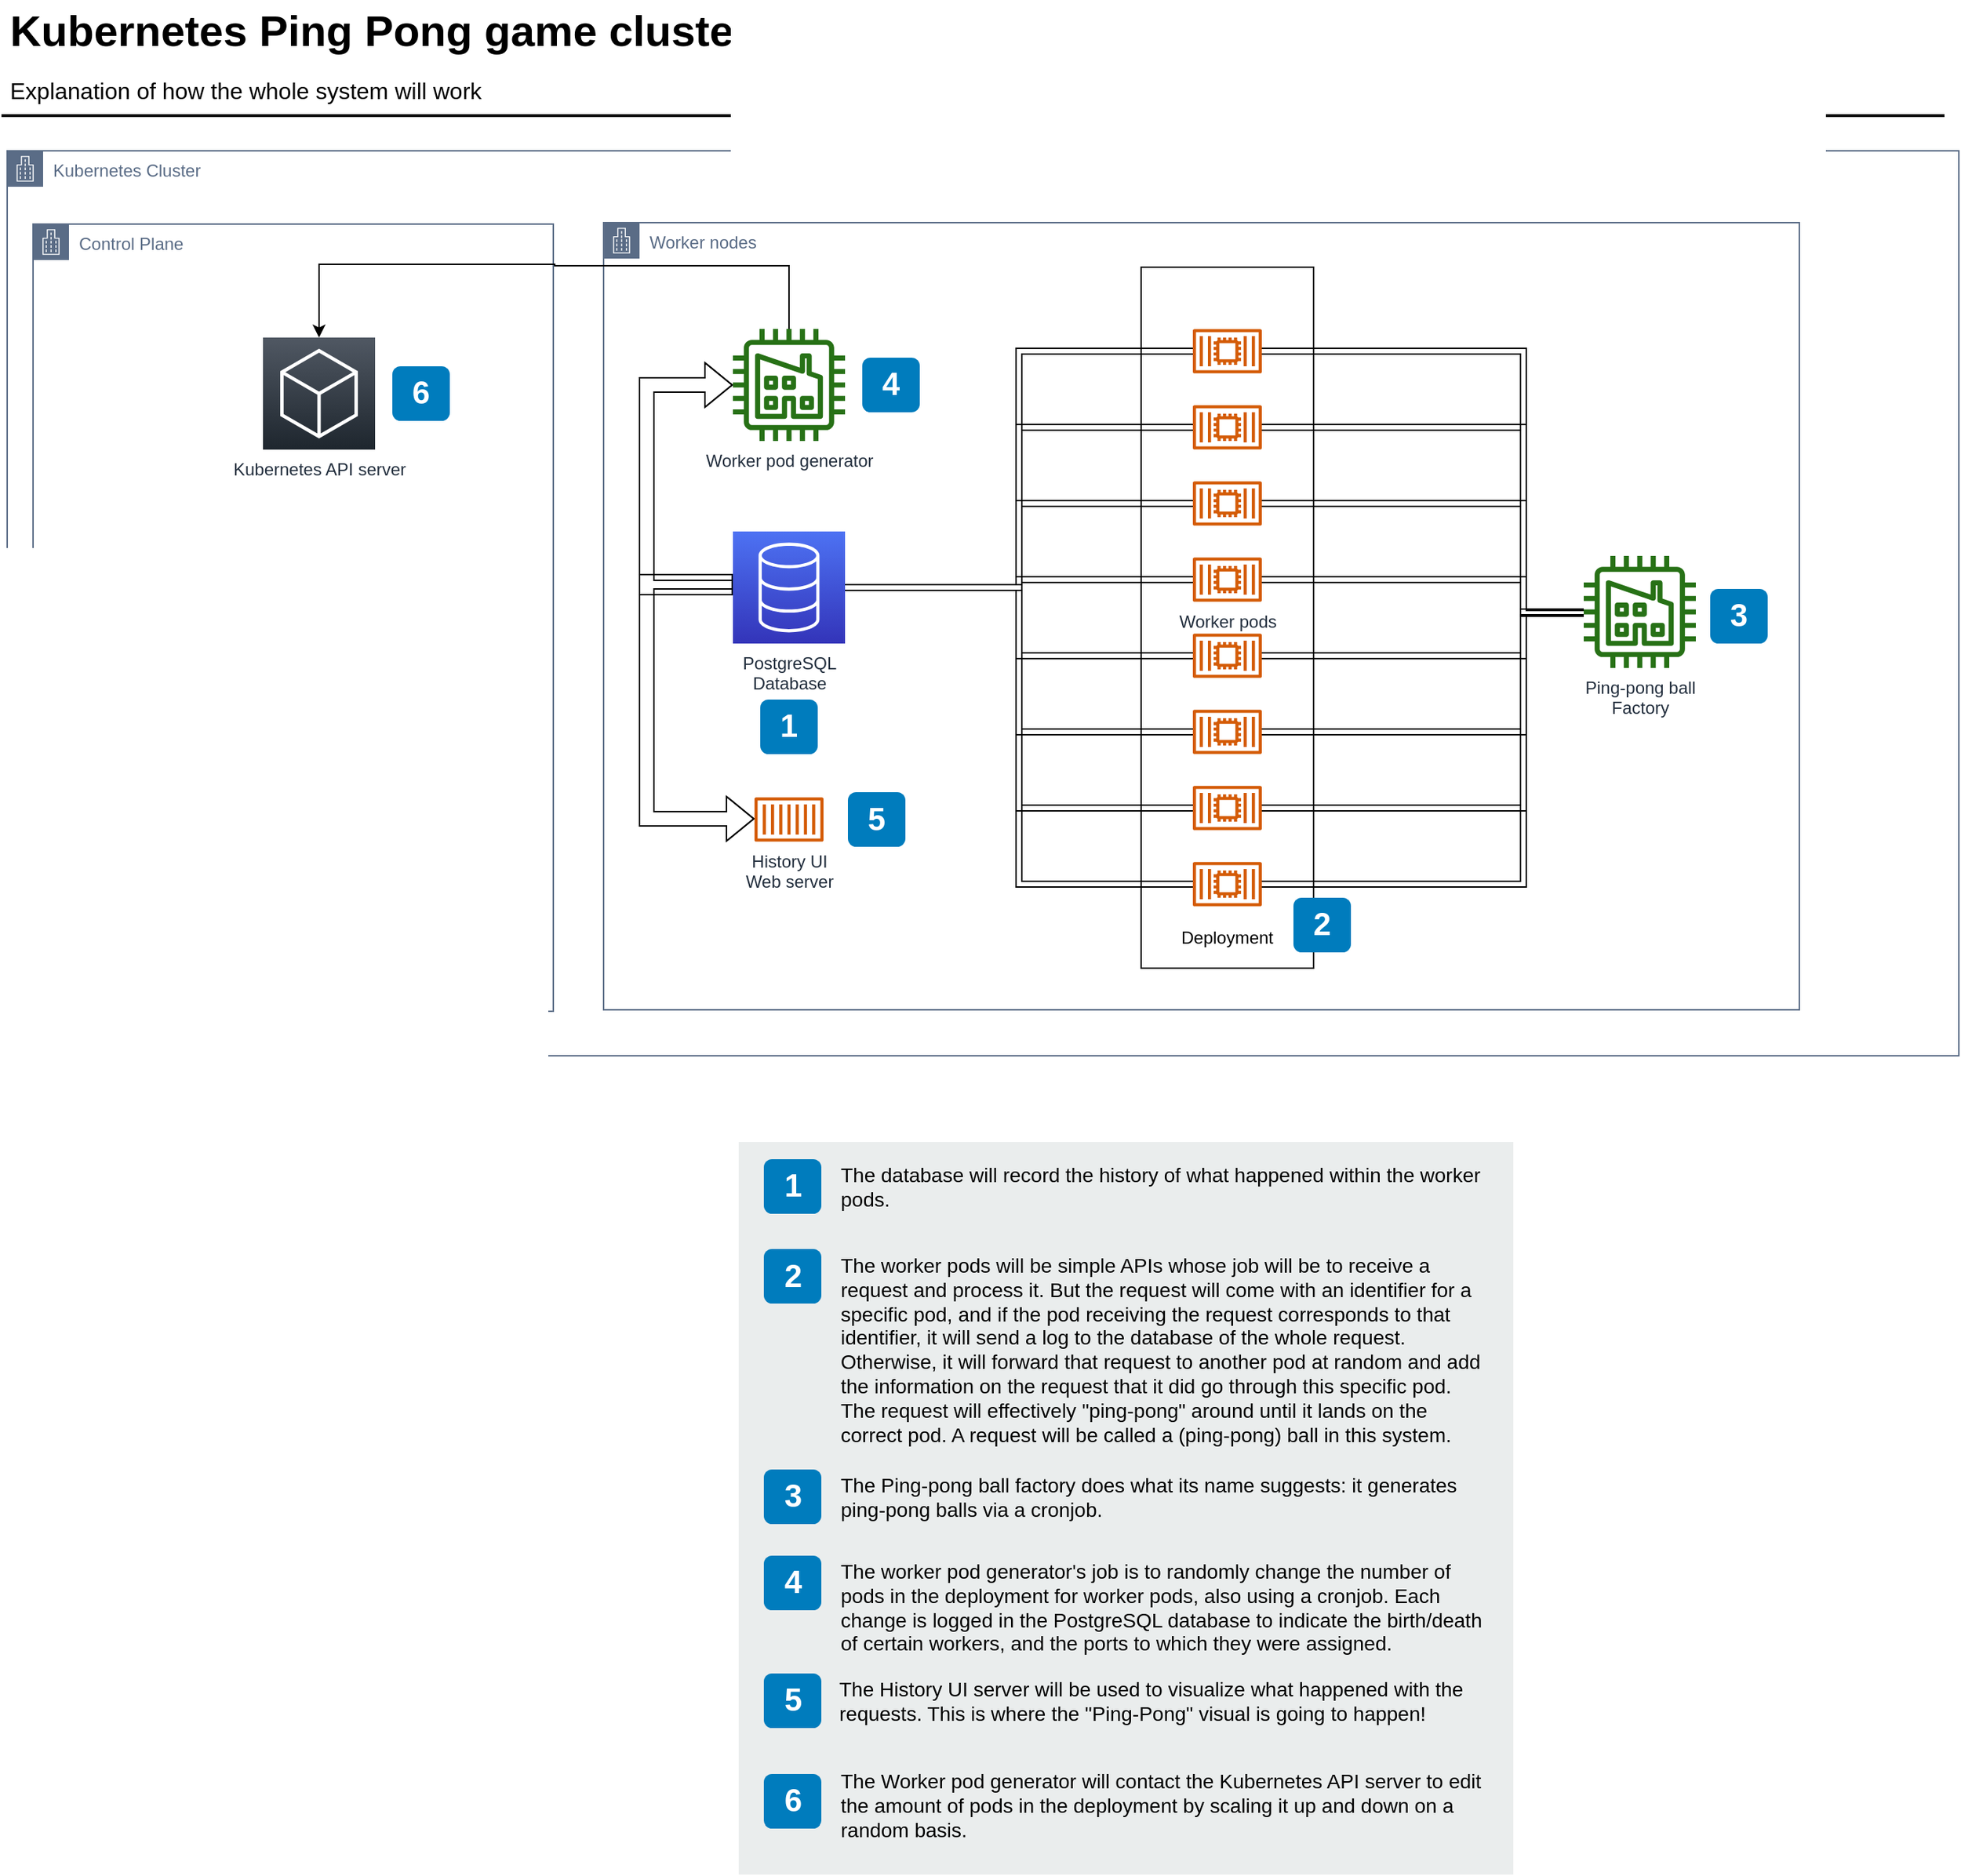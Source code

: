 <mxfile version="20.8.16" type="device"><diagram id="Ht1M8jgEwFfnCIfOTk4-" name="Page-1"><mxGraphModel dx="1687" dy="1133" grid="1" gridSize="10" guides="1" tooltips="1" connect="1" arrows="1" fold="1" page="1" pageScale="1" pageWidth="827" pageHeight="1169" math="0" shadow="0"><root><mxCell id="0"/><mxCell id="1" parent="0"/><mxCell id="UEzPUAAOIrF-is8g5C7q-1" value="Kubernetes Cluster" style="points=[[0,0],[0.25,0],[0.5,0],[0.75,0],[1,0],[1,0.25],[1,0.5],[1,0.75],[1,1],[0.75,1],[0.5,1],[0.25,1],[0,1],[0,0.75],[0,0.5],[0,0.25]];outlineConnect=0;gradientColor=none;html=1;whiteSpace=wrap;fontSize=12;fontStyle=0;shape=mxgraph.aws4.group;grIcon=mxgraph.aws4.group_corporate_data_center;strokeColor=#5A6C86;fillColor=none;verticalAlign=top;align=left;spacingLeft=30;fontColor=#5A6C86;dashed=0;container=1;pointerEvents=0;collapsible=0;recursiveResize=0;" parent="1" vertex="1"><mxGeometry x="12" y="170" width="1358" height="630" as="geometry"/></mxCell><mxCell id="mn6zKjzz7bqNP7OJDc19-5" value="Worker nodes" style="points=[[0,0],[0.25,0],[0.5,0],[0.75,0],[1,0],[1,0.25],[1,0.5],[1,0.75],[1,1],[0.75,1],[0.5,1],[0.25,1],[0,1],[0,0.75],[0,0.5],[0,0.25]];outlineConnect=0;gradientColor=none;html=1;whiteSpace=wrap;fontSize=12;fontStyle=0;shape=mxgraph.aws4.group;grIcon=mxgraph.aws4.group_corporate_data_center;strokeColor=#5A6C86;fillColor=none;verticalAlign=top;align=left;spacingLeft=30;fontColor=#5A6C86;dashed=0;container=1;pointerEvents=0;collapsible=0;recursiveResize=0;" parent="UEzPUAAOIrF-is8g5C7q-1" vertex="1"><mxGeometry x="415" y="50" width="832" height="548" as="geometry"/></mxCell><mxCell id="mn6zKjzz7bqNP7OJDc19-38" value="&lt;br&gt;&lt;div&gt;&lt;br&gt;&lt;/div&gt;&lt;div&gt;&lt;br&gt;&lt;/div&gt;&lt;div&gt;&lt;br&gt;&lt;/div&gt;&lt;div&gt;&lt;br&gt;&lt;/div&gt;&lt;div&gt;&lt;br&gt;&lt;/div&gt;&lt;div&gt;&lt;br&gt;&lt;/div&gt;&lt;div&gt;&lt;br&gt;&lt;/div&gt;&lt;div&gt;&lt;br&gt;&lt;/div&gt;&lt;div&gt;&lt;br&gt;&lt;/div&gt;&lt;div&gt;&lt;br&gt;&lt;/div&gt;&lt;div&gt;&lt;br&gt;&lt;/div&gt;&lt;div&gt;&lt;br&gt;&lt;/div&gt;&lt;div&gt;&lt;br&gt;&lt;/div&gt;&lt;div&gt;&lt;br&gt;&lt;/div&gt;&lt;div&gt;&lt;br&gt;&lt;/div&gt;&lt;div&gt;&lt;br&gt;&lt;/div&gt;&lt;div&gt;&lt;br&gt;&lt;/div&gt;&lt;div&gt;&lt;br&gt;&lt;/div&gt;&lt;div&gt;&lt;br&gt;&lt;/div&gt;&lt;div&gt;&lt;br&gt;&lt;/div&gt;&lt;div&gt;&lt;br&gt;&lt;/div&gt;&lt;div&gt;&lt;br&gt;&lt;/div&gt;&lt;div&gt;&lt;br&gt;&lt;/div&gt;&lt;div&gt;&lt;br&gt;&lt;/div&gt;&lt;div&gt;&lt;br&gt;&lt;/div&gt;&lt;div&gt;&lt;br&gt;&lt;/div&gt;&lt;div&gt;&lt;br&gt;&lt;/div&gt;&lt;div&gt;&lt;br&gt;&lt;/div&gt;&lt;div&gt;&lt;br&gt;&lt;/div&gt;&lt;div&gt;&lt;br&gt;&lt;/div&gt;&lt;div&gt;Deployment&lt;/div&gt;" style="rounded=0;whiteSpace=wrap;html=1;" parent="mn6zKjzz7bqNP7OJDc19-5" vertex="1"><mxGeometry x="374" y="31" width="120" height="488" as="geometry"/></mxCell><mxCell id="UZ3z-Kwe1fBuJHwjJQ8B-13" style="edgeStyle=orthogonalEdgeStyle;shape=flexArrow;rounded=0;orthogonalLoop=1;jettySize=auto;html=1;" edge="1" parent="mn6zKjzz7bqNP7OJDc19-5" source="mn6zKjzz7bqNP7OJDc19-6" target="UZ3z-Kwe1fBuJHwjJQ8B-1"><mxGeometry relative="1" as="geometry"><Array as="points"><mxPoint x="30" y="250"/><mxPoint x="30" y="415"/></Array></mxGeometry></mxCell><mxCell id="UZ3z-Kwe1fBuJHwjJQ8B-15" style="edgeStyle=orthogonalEdgeStyle;shape=flexArrow;rounded=0;orthogonalLoop=1;jettySize=auto;html=1;" edge="1" parent="mn6zKjzz7bqNP7OJDc19-5" source="mn6zKjzz7bqNP7OJDc19-6" target="mn6zKjzz7bqNP7OJDc19-36"><mxGeometry relative="1" as="geometry"><Array as="points"><mxPoint x="30" y="254"/><mxPoint x="30" y="113"/></Array></mxGeometry></mxCell><mxCell id="mn6zKjzz7bqNP7OJDc19-6" value="&lt;div&gt;PostgreSQL&lt;/div&gt;&lt;div&gt;Database&lt;br&gt;&lt;/div&gt;" style="sketch=0;points=[[0,0,0],[0.25,0,0],[0.5,0,0],[0.75,0,0],[1,0,0],[0,1,0],[0.25,1,0],[0.5,1,0],[0.75,1,0],[1,1,0],[0,0.25,0],[0,0.5,0],[0,0.75,0],[1,0.25,0],[1,0.5,0],[1,0.75,0]];outlineConnect=0;fontColor=#232F3E;gradientColor=#4D72F3;gradientDirection=north;fillColor=#3334B9;strokeColor=#ffffff;dashed=0;verticalLabelPosition=bottom;verticalAlign=top;align=center;html=1;fontSize=12;fontStyle=0;aspect=fixed;shape=mxgraph.aws4.resourceIcon;resIcon=mxgraph.aws4.database;" parent="mn6zKjzz7bqNP7OJDc19-5" vertex="1"><mxGeometry x="90" y="215" width="78" height="78" as="geometry"/></mxCell><mxCell id="mn6zKjzz7bqNP7OJDc19-7" value="1" style="rounded=1;whiteSpace=wrap;html=1;fillColor=#007CBD;strokeColor=none;fontColor=#FFFFFF;fontStyle=1;fontSize=22;" parent="mn6zKjzz7bqNP7OJDc19-5" vertex="1"><mxGeometry x="109" y="332" width="40" height="38" as="geometry"/></mxCell><mxCell id="mn6zKjzz7bqNP7OJDc19-8" value="&lt;div&gt;Ping-pong ball&lt;/div&gt;&lt;div&gt;Factory&lt;/div&gt;" style="outlineConnect=0;fontColor=#232F3E;gradientColor=none;fillColor=#277116;strokeColor=none;dashed=0;verticalLabelPosition=bottom;verticalAlign=top;align=center;html=1;fontSize=12;fontStyle=0;aspect=fixed;pointerEvents=1;shape=mxgraph.aws4.factory;" parent="mn6zKjzz7bqNP7OJDc19-5" vertex="1"><mxGeometry x="682.0" y="232.0" width="78" height="78" as="geometry"/></mxCell><mxCell id="mn6zKjzz7bqNP7OJDc19-9" value="3" style="rounded=1;whiteSpace=wrap;html=1;fillColor=#007CBD;strokeColor=none;fontColor=#FFFFFF;fontStyle=1;fontSize=22;" parent="mn6zKjzz7bqNP7OJDc19-5" vertex="1"><mxGeometry x="770" y="255" width="40" height="38" as="geometry"/></mxCell><mxCell id="mn6zKjzz7bqNP7OJDc19-21" style="edgeStyle=orthogonalEdgeStyle;rounded=0;orthogonalLoop=1;jettySize=auto;html=1;shape=link;" parent="mn6zKjzz7bqNP7OJDc19-5" source="mn6zKjzz7bqNP7OJDc19-10" target="mn6zKjzz7bqNP7OJDc19-8" edge="1"><mxGeometry relative="1" as="geometry"><Array as="points"><mxPoint x="640" y="143"/><mxPoint x="640" y="272"/></Array></mxGeometry></mxCell><mxCell id="UZ3z-Kwe1fBuJHwjJQ8B-3" style="edgeStyle=orthogonalEdgeStyle;rounded=0;orthogonalLoop=1;jettySize=auto;html=1;entryX=1;entryY=0.5;entryDx=0;entryDy=0;entryPerimeter=0;shape=link;" edge="1" parent="mn6zKjzz7bqNP7OJDc19-5" source="mn6zKjzz7bqNP7OJDc19-10" target="mn6zKjzz7bqNP7OJDc19-6"><mxGeometry relative="1" as="geometry"/></mxCell><mxCell id="mn6zKjzz7bqNP7OJDc19-10" value="" style="sketch=0;outlineConnect=0;fontColor=#232F3E;gradientColor=none;fillColor=#D45B07;strokeColor=none;dashed=0;verticalLabelPosition=bottom;verticalAlign=top;align=center;html=1;fontSize=12;fontStyle=0;aspect=fixed;pointerEvents=1;shape=mxgraph.aws4.container_2;" parent="mn6zKjzz7bqNP7OJDc19-5" vertex="1"><mxGeometry x="410" y="127" width="48" height="31" as="geometry"/></mxCell><mxCell id="mn6zKjzz7bqNP7OJDc19-11" value="2" style="rounded=1;whiteSpace=wrap;html=1;fillColor=#007CBD;strokeColor=none;fontColor=#FFFFFF;fontStyle=1;fontSize=22;" parent="mn6zKjzz7bqNP7OJDc19-5" vertex="1"><mxGeometry x="480" y="470" width="40" height="38" as="geometry"/></mxCell><mxCell id="mn6zKjzz7bqNP7OJDc19-20" style="edgeStyle=orthogonalEdgeStyle;rounded=0;orthogonalLoop=1;jettySize=auto;html=1;shape=link;" parent="mn6zKjzz7bqNP7OJDc19-5" source="mn6zKjzz7bqNP7OJDc19-12" target="mn6zKjzz7bqNP7OJDc19-8" edge="1"><mxGeometry relative="1" as="geometry"><Array as="points"><mxPoint x="640" y="90"/><mxPoint x="640" y="272"/></Array></mxGeometry></mxCell><mxCell id="UZ3z-Kwe1fBuJHwjJQ8B-2" style="edgeStyle=orthogonalEdgeStyle;rounded=0;orthogonalLoop=1;jettySize=auto;html=1;entryX=1;entryY=0.5;entryDx=0;entryDy=0;entryPerimeter=0;shape=link;" edge="1" parent="mn6zKjzz7bqNP7OJDc19-5" source="mn6zKjzz7bqNP7OJDc19-12" target="mn6zKjzz7bqNP7OJDc19-6"><mxGeometry relative="1" as="geometry"/></mxCell><mxCell id="mn6zKjzz7bqNP7OJDc19-12" value="" style="sketch=0;outlineConnect=0;fontColor=#232F3E;gradientColor=none;fillColor=#D45B07;strokeColor=none;dashed=0;verticalLabelPosition=bottom;verticalAlign=top;align=center;html=1;fontSize=12;fontStyle=0;aspect=fixed;pointerEvents=1;shape=mxgraph.aws4.container_2;" parent="mn6zKjzz7bqNP7OJDc19-5" vertex="1"><mxGeometry x="410" y="74" width="48" height="31" as="geometry"/></mxCell><mxCell id="mn6zKjzz7bqNP7OJDc19-23" style="edgeStyle=orthogonalEdgeStyle;rounded=0;orthogonalLoop=1;jettySize=auto;html=1;shape=link;" parent="mn6zKjzz7bqNP7OJDc19-5" source="mn6zKjzz7bqNP7OJDc19-13" target="mn6zKjzz7bqNP7OJDc19-8" edge="1"><mxGeometry relative="1" as="geometry"><Array as="points"><mxPoint x="640" y="249"/><mxPoint x="640" y="271"/></Array></mxGeometry></mxCell><mxCell id="UZ3z-Kwe1fBuJHwjJQ8B-5" style="edgeStyle=orthogonalEdgeStyle;rounded=0;orthogonalLoop=1;jettySize=auto;html=1;entryX=1;entryY=0.5;entryDx=0;entryDy=0;entryPerimeter=0;shape=link;" edge="1" parent="mn6zKjzz7bqNP7OJDc19-5" source="mn6zKjzz7bqNP7OJDc19-13" target="mn6zKjzz7bqNP7OJDc19-6"><mxGeometry relative="1" as="geometry"/></mxCell><mxCell id="mn6zKjzz7bqNP7OJDc19-13" value="Worker pods" style="sketch=0;outlineConnect=0;fontColor=#232F3E;gradientColor=none;fillColor=#D45B07;strokeColor=none;dashed=0;verticalLabelPosition=bottom;verticalAlign=top;align=center;html=1;fontSize=12;fontStyle=0;aspect=fixed;pointerEvents=1;shape=mxgraph.aws4.container_2;" parent="mn6zKjzz7bqNP7OJDc19-5" vertex="1"><mxGeometry x="410" y="233" width="48" height="31" as="geometry"/></mxCell><mxCell id="UZ3z-Kwe1fBuJHwjJQ8B-4" style="edgeStyle=orthogonalEdgeStyle;rounded=0;orthogonalLoop=1;jettySize=auto;html=1;entryX=1;entryY=0.5;entryDx=0;entryDy=0;entryPerimeter=0;shape=link;" edge="1" parent="mn6zKjzz7bqNP7OJDc19-5" source="mn6zKjzz7bqNP7OJDc19-14" target="mn6zKjzz7bqNP7OJDc19-6"><mxGeometry relative="1" as="geometry"/></mxCell><mxCell id="UZ3z-Kwe1fBuJHwjJQ8B-11" style="edgeStyle=orthogonalEdgeStyle;shape=link;rounded=0;orthogonalLoop=1;jettySize=auto;html=1;" edge="1" parent="mn6zKjzz7bqNP7OJDc19-5" source="mn6zKjzz7bqNP7OJDc19-14" target="mn6zKjzz7bqNP7OJDc19-8"><mxGeometry relative="1" as="geometry"><Array as="points"><mxPoint x="640" y="196"/><mxPoint x="640" y="271"/></Array></mxGeometry></mxCell><mxCell id="mn6zKjzz7bqNP7OJDc19-14" value="" style="sketch=0;outlineConnect=0;fontColor=#232F3E;gradientColor=none;fillColor=#D45B07;strokeColor=none;dashed=0;verticalLabelPosition=bottom;verticalAlign=top;align=center;html=1;fontSize=12;fontStyle=0;aspect=fixed;pointerEvents=1;shape=mxgraph.aws4.container_2;" parent="mn6zKjzz7bqNP7OJDc19-5" vertex="1"><mxGeometry x="410" y="180" width="48" height="31" as="geometry"/></mxCell><mxCell id="mn6zKjzz7bqNP7OJDc19-25" style="edgeStyle=orthogonalEdgeStyle;rounded=0;orthogonalLoop=1;jettySize=auto;html=1;shape=link;" parent="mn6zKjzz7bqNP7OJDc19-5" source="mn6zKjzz7bqNP7OJDc19-15" target="mn6zKjzz7bqNP7OJDc19-8" edge="1"><mxGeometry relative="1" as="geometry"><Array as="points"><mxPoint x="640" y="355"/><mxPoint x="640" y="271"/></Array></mxGeometry></mxCell><mxCell id="UZ3z-Kwe1fBuJHwjJQ8B-8" style="edgeStyle=orthogonalEdgeStyle;rounded=0;orthogonalLoop=1;jettySize=auto;html=1;entryX=1;entryY=0.5;entryDx=0;entryDy=0;entryPerimeter=0;shape=link;" edge="1" parent="mn6zKjzz7bqNP7OJDc19-5" source="mn6zKjzz7bqNP7OJDc19-15" target="mn6zKjzz7bqNP7OJDc19-6"><mxGeometry relative="1" as="geometry"/></mxCell><mxCell id="mn6zKjzz7bqNP7OJDc19-15" value="" style="sketch=0;outlineConnect=0;fontColor=#232F3E;gradientColor=none;fillColor=#D45B07;strokeColor=none;dashed=0;verticalLabelPosition=bottom;verticalAlign=top;align=center;html=1;fontSize=12;fontStyle=0;aspect=fixed;pointerEvents=1;shape=mxgraph.aws4.container_2;" parent="mn6zKjzz7bqNP7OJDc19-5" vertex="1"><mxGeometry x="410" y="339" width="48" height="31" as="geometry"/></mxCell><mxCell id="mn6zKjzz7bqNP7OJDc19-26" style="edgeStyle=orthogonalEdgeStyle;rounded=0;orthogonalLoop=1;jettySize=auto;html=1;shape=link;" parent="mn6zKjzz7bqNP7OJDc19-5" source="mn6zKjzz7bqNP7OJDc19-16" target="mn6zKjzz7bqNP7OJDc19-8" edge="1"><mxGeometry relative="1" as="geometry"><Array as="points"><mxPoint x="640" y="302"/><mxPoint x="640" y="271"/></Array></mxGeometry></mxCell><mxCell id="UZ3z-Kwe1fBuJHwjJQ8B-7" style="edgeStyle=orthogonalEdgeStyle;rounded=0;orthogonalLoop=1;jettySize=auto;html=1;shape=link;" edge="1" parent="mn6zKjzz7bqNP7OJDc19-5" source="mn6zKjzz7bqNP7OJDc19-16" target="mn6zKjzz7bqNP7OJDc19-6"><mxGeometry relative="1" as="geometry"/></mxCell><mxCell id="mn6zKjzz7bqNP7OJDc19-16" value="" style="sketch=0;outlineConnect=0;fontColor=#232F3E;gradientColor=none;fillColor=#D45B07;strokeColor=none;dashed=0;verticalLabelPosition=bottom;verticalAlign=top;align=center;html=1;fontSize=12;fontStyle=0;aspect=fixed;pointerEvents=1;shape=mxgraph.aws4.container_2;" parent="mn6zKjzz7bqNP7OJDc19-5" vertex="1"><mxGeometry x="410" y="286" width="48" height="31" as="geometry"/></mxCell><mxCell id="mn6zKjzz7bqNP7OJDc19-27" style="edgeStyle=orthogonalEdgeStyle;rounded=0;orthogonalLoop=1;jettySize=auto;html=1;shape=link;" parent="mn6zKjzz7bqNP7OJDc19-5" source="mn6zKjzz7bqNP7OJDc19-17" target="mn6zKjzz7bqNP7OJDc19-8" edge="1"><mxGeometry relative="1" as="geometry"><Array as="points"><mxPoint x="640" y="461"/><mxPoint x="640" y="271"/></Array></mxGeometry></mxCell><mxCell id="UZ3z-Kwe1fBuJHwjJQ8B-10" style="edgeStyle=orthogonalEdgeStyle;rounded=0;orthogonalLoop=1;jettySize=auto;html=1;entryX=1;entryY=0.5;entryDx=0;entryDy=0;entryPerimeter=0;shape=link;" edge="1" parent="mn6zKjzz7bqNP7OJDc19-5" source="mn6zKjzz7bqNP7OJDc19-17" target="mn6zKjzz7bqNP7OJDc19-6"><mxGeometry relative="1" as="geometry"/></mxCell><mxCell id="mn6zKjzz7bqNP7OJDc19-17" value="" style="sketch=0;outlineConnect=0;fontColor=#232F3E;gradientColor=none;fillColor=#D45B07;strokeColor=none;dashed=0;verticalLabelPosition=bottom;verticalAlign=top;align=center;html=1;fontSize=12;fontStyle=0;aspect=fixed;pointerEvents=1;shape=mxgraph.aws4.container_2;" parent="mn6zKjzz7bqNP7OJDc19-5" vertex="1"><mxGeometry x="410" y="445" width="48" height="31" as="geometry"/></mxCell><mxCell id="mn6zKjzz7bqNP7OJDc19-24" style="edgeStyle=orthogonalEdgeStyle;rounded=0;orthogonalLoop=1;jettySize=auto;html=1;shape=link;" parent="mn6zKjzz7bqNP7OJDc19-5" source="mn6zKjzz7bqNP7OJDc19-18" target="mn6zKjzz7bqNP7OJDc19-8" edge="1"><mxGeometry relative="1" as="geometry"><Array as="points"><mxPoint x="640" y="408"/><mxPoint x="640" y="271"/></Array></mxGeometry></mxCell><mxCell id="UZ3z-Kwe1fBuJHwjJQ8B-9" style="edgeStyle=orthogonalEdgeStyle;rounded=0;orthogonalLoop=1;jettySize=auto;html=1;entryX=1;entryY=0.5;entryDx=0;entryDy=0;entryPerimeter=0;shape=link;" edge="1" parent="mn6zKjzz7bqNP7OJDc19-5" source="mn6zKjzz7bqNP7OJDc19-18" target="mn6zKjzz7bqNP7OJDc19-6"><mxGeometry relative="1" as="geometry"/></mxCell><mxCell id="mn6zKjzz7bqNP7OJDc19-18" value="" style="sketch=0;outlineConnect=0;fontColor=#232F3E;gradientColor=none;fillColor=#D45B07;strokeColor=none;dashed=0;verticalLabelPosition=bottom;verticalAlign=top;align=center;html=1;fontSize=12;fontStyle=0;aspect=fixed;pointerEvents=1;shape=mxgraph.aws4.container_2;" parent="mn6zKjzz7bqNP7OJDc19-5" vertex="1"><mxGeometry x="410" y="392" width="48" height="31" as="geometry"/></mxCell><mxCell id="mn6zKjzz7bqNP7OJDc19-36" value="Worker pod generator" style="outlineConnect=0;fontColor=#232F3E;gradientColor=none;fillColor=#277116;strokeColor=none;dashed=0;verticalLabelPosition=bottom;verticalAlign=top;align=center;html=1;fontSize=12;fontStyle=0;aspect=fixed;pointerEvents=1;shape=mxgraph.aws4.factory;" parent="mn6zKjzz7bqNP7OJDc19-5" vertex="1"><mxGeometry x="90.0" y="74" width="78" height="78" as="geometry"/></mxCell><mxCell id="mn6zKjzz7bqNP7OJDc19-37" value="4" style="rounded=1;whiteSpace=wrap;html=1;fillColor=#007CBD;strokeColor=none;fontColor=#FFFFFF;fontStyle=1;fontSize=22;" parent="mn6zKjzz7bqNP7OJDc19-5" vertex="1"><mxGeometry x="180" y="94" width="40" height="38" as="geometry"/></mxCell><mxCell id="UZ3z-Kwe1fBuJHwjJQ8B-1" value="History UI&lt;br&gt;Web server" style="sketch=0;outlineConnect=0;fontColor=#232F3E;gradientColor=none;fillColor=#D45B07;strokeColor=none;dashed=0;verticalLabelPosition=bottom;verticalAlign=top;align=center;html=1;fontSize=12;fontStyle=0;aspect=fixed;pointerEvents=1;shape=mxgraph.aws4.container_1;" vertex="1" parent="mn6zKjzz7bqNP7OJDc19-5"><mxGeometry x="105" y="400" width="48" height="31" as="geometry"/></mxCell><mxCell id="UZ3z-Kwe1fBuJHwjJQ8B-16" value="5" style="rounded=1;whiteSpace=wrap;html=1;fillColor=#007CBD;strokeColor=none;fontColor=#FFFFFF;fontStyle=1;fontSize=22;" vertex="1" parent="mn6zKjzz7bqNP7OJDc19-5"><mxGeometry x="170" y="396.5" width="40" height="38" as="geometry"/></mxCell><mxCell id="UZ3z-Kwe1fBuJHwjJQ8B-54" value="Control Plane" style="points=[[0,0],[0.25,0],[0.5,0],[0.75,0],[1,0],[1,0.25],[1,0.5],[1,0.75],[1,1],[0.75,1],[0.5,1],[0.25,1],[0,1],[0,0.75],[0,0.5],[0,0.25]];outlineConnect=0;gradientColor=none;html=1;whiteSpace=wrap;fontSize=12;fontStyle=0;shape=mxgraph.aws4.group;grIcon=mxgraph.aws4.group_corporate_data_center;strokeColor=#5A6C86;fillColor=none;verticalAlign=top;align=left;spacingLeft=30;fontColor=#5A6C86;dashed=0;container=1;pointerEvents=0;collapsible=0;recursiveResize=0;" vertex="1" parent="UEzPUAAOIrF-is8g5C7q-1"><mxGeometry x="18" y="51" width="362" height="548" as="geometry"/></mxCell><mxCell id="UZ3z-Kwe1fBuJHwjJQ8B-91" value="Kubernetes API server" style="sketch=0;points=[[0,0,0],[0.25,0,0],[0.5,0,0],[0.75,0,0],[1,0,0],[0,1,0],[0.25,1,0],[0.5,1,0],[0.75,1,0],[1,1,0],[0,0.25,0],[0,0.5,0],[0,0.75,0],[1,0.25,0],[1,0.5,0],[1,0.75,0]];gradientDirection=north;outlineConnect=0;fontColor=#232F3E;gradientColor=#505863;fillColor=#1E262E;strokeColor=#ffffff;dashed=0;verticalLabelPosition=bottom;verticalAlign=top;align=center;html=1;fontSize=12;fontStyle=0;aspect=fixed;shape=mxgraph.aws4.resourceIcon;resIcon=mxgraph.aws4.general;" vertex="1" parent="UZ3z-Kwe1fBuJHwjJQ8B-54"><mxGeometry x="160" y="79" width="78" height="78" as="geometry"/></mxCell><mxCell id="UZ3z-Kwe1fBuJHwjJQ8B-93" value="6" style="rounded=1;whiteSpace=wrap;html=1;fillColor=#007CBD;strokeColor=none;fontColor=#FFFFFF;fontStyle=1;fontSize=22;" vertex="1" parent="UZ3z-Kwe1fBuJHwjJQ8B-54"><mxGeometry x="250" y="99" width="40" height="38" as="geometry"/></mxCell><mxCell id="UZ3z-Kwe1fBuJHwjJQ8B-92" style="edgeStyle=orthogonalEdgeStyle;rounded=0;orthogonalLoop=1;jettySize=auto;html=1;entryX=0.5;entryY=0;entryDx=0;entryDy=0;entryPerimeter=0;" edge="1" parent="UEzPUAAOIrF-is8g5C7q-1" source="mn6zKjzz7bqNP7OJDc19-36" target="UZ3z-Kwe1fBuJHwjJQ8B-91"><mxGeometry relative="1" as="geometry"><Array as="points"><mxPoint x="544" y="80"/><mxPoint x="381" y="80"/><mxPoint x="217" y="79"/></Array></mxGeometry></mxCell><mxCell id="-QjtrjUzRDEMRZ5MF8oH-47" value="Kubernetes Ping Pong game cluster architecture" style="text;html=1;resizable=0;points=[];autosize=1;align=left;verticalAlign=top;spacingTop=-4;fontSize=30;fontStyle=1" parent="1" vertex="1"><mxGeometry x="12" y="65.5" width="720" height="40" as="geometry"/></mxCell><mxCell id="-QjtrjUzRDEMRZ5MF8oH-48" value="&lt;div&gt;Explanation of how the whole system will work&lt;/div&gt;" style="text;html=1;resizable=0;points=[];autosize=1;align=left;verticalAlign=top;spacingTop=-4;fontSize=16" parent="1" vertex="1"><mxGeometry x="12" y="115.5" width="350" height="30" as="geometry"/></mxCell><mxCell id="SCVMTBWpLvtzJIhz15lM-1" value="" style="line;strokeWidth=2;html=1;fontSize=14;" parent="1" vertex="1"><mxGeometry x="8" y="140.5" width="1352" height="10" as="geometry"/></mxCell><mxCell id="7OVz4w7n9kzEPWy-4BBC-3" value="" style="rounded=0;whiteSpace=wrap;html=1;fillColor=#EAEDED;fontSize=22;fontColor=#FFFFFF;strokeColor=none;labelBackgroundColor=none;" parent="1" vertex="1"><mxGeometry x="521" y="860" width="539" height="510" as="geometry"/></mxCell><mxCell id="7OVz4w7n9kzEPWy-4BBC-4" value="1" style="rounded=1;whiteSpace=wrap;html=1;fillColor=#007CBD;strokeColor=none;fontColor=#FFFFFF;fontStyle=1;fontSize=22;labelBackgroundColor=none;" parent="1" vertex="1"><mxGeometry x="538.5" y="872" width="40" height="38" as="geometry"/></mxCell><mxCell id="7OVz4w7n9kzEPWy-4BBC-5" value="2" style="rounded=1;whiteSpace=wrap;html=1;fillColor=#007CBD;strokeColor=none;fontColor=#FFFFFF;fontStyle=1;fontSize=22;labelBackgroundColor=none;" parent="1" vertex="1"><mxGeometry x="538.5" y="934.5" width="40" height="38" as="geometry"/></mxCell><mxCell id="7OVz4w7n9kzEPWy-4BBC-6" value="3" style="rounded=1;whiteSpace=wrap;html=1;fillColor=#007CBD;strokeColor=none;fontColor=#FFFFFF;fontStyle=1;fontSize=22;labelBackgroundColor=none;" parent="1" vertex="1"><mxGeometry x="538.5" y="1088" width="40" height="38" as="geometry"/></mxCell><mxCell id="7OVz4w7n9kzEPWy-4BBC-7" value="4" style="rounded=1;whiteSpace=wrap;html=1;fillColor=#007CBD;strokeColor=none;fontColor=#FFFFFF;fontStyle=1;fontSize=22;labelBackgroundColor=none;" parent="1" vertex="1"><mxGeometry x="538.5" y="1148" width="40" height="38" as="geometry"/></mxCell><mxCell id="7OVz4w7n9kzEPWy-4BBC-13" value="The database will record the history of what happened within the worker pods." style="text;html=1;align=left;verticalAlign=top;spacingTop=-4;fontSize=14;labelBackgroundColor=none;whiteSpace=wrap;" parent="1" vertex="1"><mxGeometry x="590" y="871.5" width="449" height="36.5" as="geometry"/></mxCell><mxCell id="7OVz4w7n9kzEPWy-4BBC-14" value="The worker pods will be simple APIs whose job will be to receive a request and process it. But the request will come with an identifier for a specific pod, and if the pod receiving the request corresponds to that identifier, it will send a log to the database of the whole request. Otherwise, it will forward that request to another pod at random and add the information on the request that it did go through this specific pod. The request will effectively &quot;ping-pong&quot; around until it lands on the correct pod. A request will be called a (ping-pong) ball in this system." style="text;html=1;align=left;verticalAlign=top;spacingTop=-4;fontSize=14;labelBackgroundColor=none;whiteSpace=wrap;" parent="1" vertex="1"><mxGeometry x="590" y="934.5" width="450" height="115" as="geometry"/></mxCell><mxCell id="7OVz4w7n9kzEPWy-4BBC-15" value="The Ping-pong ball factory does what its name suggests: it generates ping-pong balls via a cronjob." style="text;html=1;align=left;verticalAlign=top;spacingTop=-4;fontSize=14;labelBackgroundColor=none;whiteSpace=wrap;" parent="1" vertex="1"><mxGeometry x="590" y="1088" width="450" height="40" as="geometry"/></mxCell><mxCell id="7OVz4w7n9kzEPWy-4BBC-16" value="The worker pod generator's job is to randomly change the number of pods in the deployment for worker pods, also using a cronjob. Each change is logged in the PostgreSQL database to indicate the birth/death of certain workers, and the ports to which they were assigned." style="text;html=1;align=left;verticalAlign=top;spacingTop=-4;fontSize=14;labelBackgroundColor=none;whiteSpace=wrap;" parent="1" vertex="1"><mxGeometry x="589.5" y="1148" width="450" height="82" as="geometry"/></mxCell><mxCell id="UZ3z-Kwe1fBuJHwjJQ8B-94" value="5" style="rounded=1;whiteSpace=wrap;html=1;fillColor=#007CBD;strokeColor=none;fontColor=#FFFFFF;fontStyle=1;fontSize=22;labelBackgroundColor=none;" vertex="1" parent="1"><mxGeometry x="538.5" y="1230" width="40" height="38" as="geometry"/></mxCell><mxCell id="UZ3z-Kwe1fBuJHwjJQ8B-96" value="The History UI server will be used to visualize what happened with the requests. This is where the &quot;Ping-Pong&quot; visual is going to happen!" style="text;html=1;align=left;verticalAlign=top;spacingTop=-4;fontSize=14;labelBackgroundColor=none;whiteSpace=wrap;" vertex="1" parent="1"><mxGeometry x="589" y="1230" width="450" height="50" as="geometry"/></mxCell><mxCell id="UZ3z-Kwe1fBuJHwjJQ8B-97" value="6" style="rounded=1;whiteSpace=wrap;html=1;fillColor=#007CBD;strokeColor=none;fontColor=#FFFFFF;fontStyle=1;fontSize=22;labelBackgroundColor=none;" vertex="1" parent="1"><mxGeometry x="538.5" y="1300" width="40" height="38" as="geometry"/></mxCell><mxCell id="UZ3z-Kwe1fBuJHwjJQ8B-98" value="The Worker pod generator will contact the Kubernetes API server to edit the amount of pods in the deployment by scaling it up and down on a random basis." style="text;html=1;align=left;verticalAlign=top;spacingTop=-4;fontSize=14;labelBackgroundColor=none;whiteSpace=wrap;" vertex="1" parent="1"><mxGeometry x="590" y="1294" width="450" height="50" as="geometry"/></mxCell></root></mxGraphModel></diagram></mxfile>